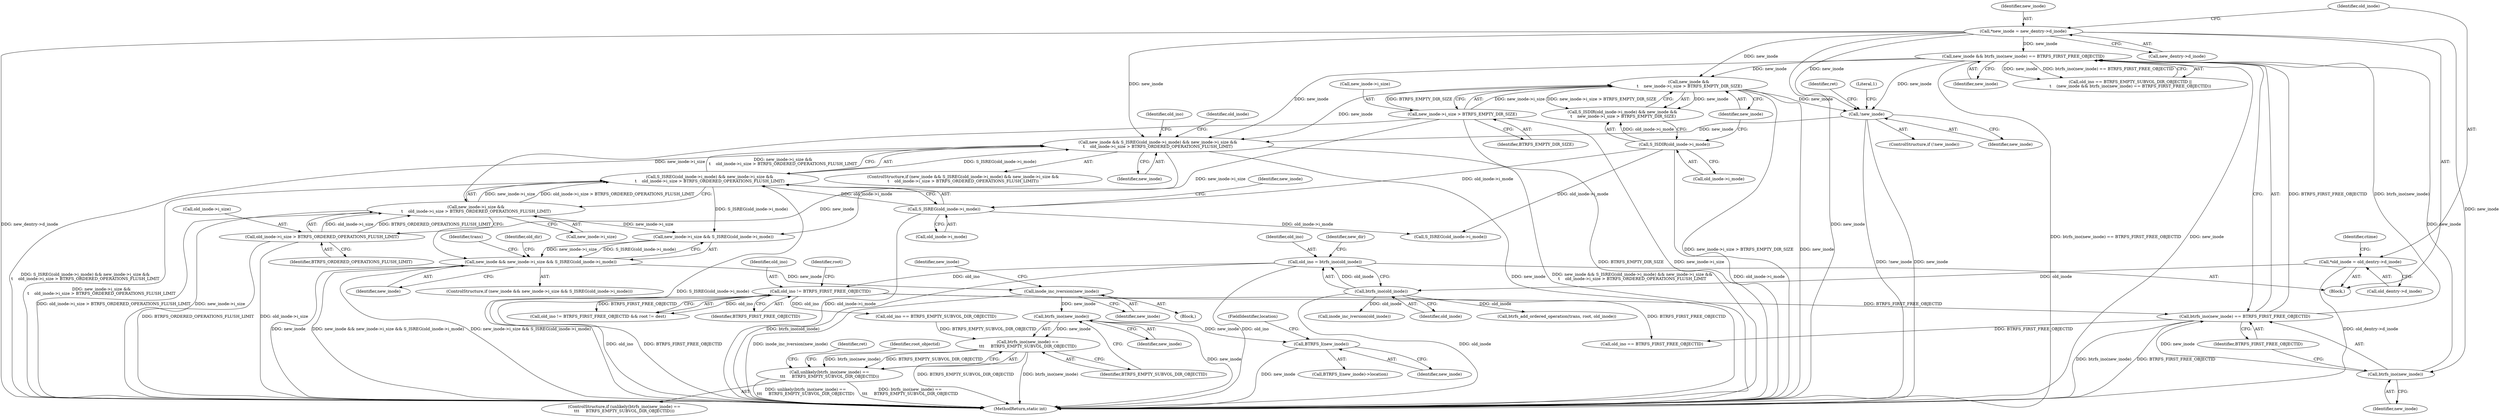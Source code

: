digraph "0_linux_9c52057c698fb96f8f07e7a4bcf4801a092bda89_0@pointer" {
"1000249" [label="(Call,new_inode && S_ISREG(old_inode->i_mode) && new_inode->i_size &&\n\t    old_inode->i_size > BTRFS_ORDERED_OPERATIONS_FLUSH_LIMIT)"];
"1000234" [label="(Call,!new_inode)"];
"1000132" [label="(Call,*new_inode = new_dentry->d_inode)"];
"1000182" [label="(Call,new_inode && btrfs_ino(new_inode) == BTRFS_FIRST_FREE_OBJECTID)"];
"1000185" [label="(Call,btrfs_ino(new_inode))"];
"1000184" [label="(Call,btrfs_ino(new_inode) == BTRFS_FIRST_FREE_OBJECTID)"];
"1000168" [label="(Call,old_ino != BTRFS_FIRST_FREE_OBJECTID)"];
"1000154" [label="(Call,old_ino = btrfs_ino(old_inode))"];
"1000156" [label="(Call,btrfs_ino(old_inode))"];
"1000138" [label="(Call,*old_inode = old_dentry->d_inode)"];
"1000197" [label="(Call,new_inode &&\n \t    new_inode->i_size > BTRFS_EMPTY_DIR_SIZE)"];
"1000199" [label="(Call,new_inode->i_size > BTRFS_EMPTY_DIR_SIZE)"];
"1000251" [label="(Call,S_ISREG(old_inode->i_mode) && new_inode->i_size &&\n\t    old_inode->i_size > BTRFS_ORDERED_OPERATIONS_FLUSH_LIMIT)"];
"1000252" [label="(Call,S_ISREG(old_inode->i_mode))"];
"1000193" [label="(Call,S_ISDIR(old_inode->i_mode))"];
"1000256" [label="(Call,new_inode->i_size &&\n\t    old_inode->i_size > BTRFS_ORDERED_OPERATIONS_FLUSH_LIMIT)"];
"1000260" [label="(Call,old_inode->i_size > BTRFS_ORDERED_OPERATIONS_FLUSH_LIMIT)"];
"1000352" [label="(Call,new_inode && new_inode->i_size && S_ISREG(old_inode->i_mode))"];
"1000482" [label="(Call,inode_inc_iversion(new_inode))"];
"1000492" [label="(Call,btrfs_ino(new_inode))"];
"1000491" [label="(Call,btrfs_ino(new_inode) ==\n\t\t\t     BTRFS_EMPTY_SUBVOL_DIR_OBJECTID)"];
"1000490" [label="(Call,unlikely(btrfs_ino(new_inode) ==\n\t\t\t     BTRFS_EMPTY_SUBVOL_DIR_OBJECTID))"];
"1000500" [label="(Call,BTRFS_I(new_inode))"];
"1000271" [label="(Identifier,old_ino)"];
"1000140" [label="(Call,old_dentry->d_inode)"];
"1000197" [label="(Call,new_inode &&\n \t    new_inode->i_size > BTRFS_EMPTY_DIR_SIZE)"];
"1000260" [label="(Call,old_inode->i_size > BTRFS_ORDERED_OPERATIONS_FLUSH_LIMIT)"];
"1000139" [label="(Identifier,old_inode)"];
"1000183" [label="(Identifier,new_inode)"];
"1000169" [label="(Identifier,old_ino)"];
"1000251" [label="(Call,S_ISREG(old_inode->i_mode) && new_inode->i_size &&\n\t    old_inode->i_size > BTRFS_ORDERED_OPERATIONS_FLUSH_LIMIT)"];
"1000235" [label="(Identifier,new_inode)"];
"1000482" [label="(Call,inode_inc_iversion(new_inode))"];
"1000179" [label="(Call,old_ino == BTRFS_EMPTY_SUBVOL_DIR_OBJECTID)"];
"1000170" [label="(Identifier,BTRFS_FIRST_FREE_OBJECTID)"];
"1000200" [label="(Call,new_inode->i_size)"];
"1000494" [label="(Identifier,BTRFS_EMPTY_SUBVOL_DIR_OBJECTID)"];
"1000194" [label="(Call,old_inode->i_mode)"];
"1000500" [label="(Call,BTRFS_I(new_inode))"];
"1000256" [label="(Call,new_inode->i_size &&\n\t    old_inode->i_size > BTRFS_ORDERED_OPERATIONS_FLUSH_LIMIT)"];
"1000270" [label="(Call,old_ino == BTRFS_FIRST_FREE_OBJECTID)"];
"1000233" [label="(ControlStructure,if (!new_inode))"];
"1000192" [label="(Call,S_ISDIR(old_inode->i_mode) && new_inode &&\n \t    new_inode->i_size > BTRFS_EMPTY_DIR_SIZE)"];
"1000493" [label="(Identifier,new_inode)"];
"1000501" [label="(Identifier,new_inode)"];
"1000187" [label="(Identifier,BTRFS_FIRST_FREE_OBJECTID)"];
"1000363" [label="(Identifier,trans)"];
"1000248" [label="(ControlStructure,if (new_inode && S_ISREG(old_inode->i_mode) && new_inode->i_size &&\n\t    old_inode->i_size > BTRFS_ORDERED_OPERATIONS_FLUSH_LIMIT))"];
"1000481" [label="(Block,)"];
"1000530" [label="(Identifier,ret)"];
"1000249" [label="(Call,new_inode && S_ISREG(old_inode->i_mode) && new_inode->i_size &&\n\t    old_inode->i_size > BTRFS_ORDERED_OPERATIONS_FLUSH_LIMIT)"];
"1000252" [label="(Call,S_ISREG(old_inode->i_mode))"];
"1000502" [label="(FieldIdentifier,location)"];
"1000198" [label="(Identifier,new_inode)"];
"1000489" [label="(ControlStructure,if (unlikely(btrfs_ino(new_inode) ==\n\t\t\t     BTRFS_EMPTY_SUBVOL_DIR_OBJECTID)))"];
"1000133" [label="(Identifier,new_inode)"];
"1000354" [label="(Call,new_inode->i_size && S_ISREG(old_inode->i_mode))"];
"1000154" [label="(Call,old_ino = btrfs_ino(old_inode))"];
"1000186" [label="(Identifier,new_inode)"];
"1000203" [label="(Identifier,BTRFS_EMPTY_DIR_SIZE)"];
"1000352" [label="(Call,new_inode && new_inode->i_size && S_ISREG(old_inode->i_mode))"];
"1000486" [label="(Identifier,new_inode)"];
"1000193" [label="(Call,S_ISDIR(old_inode->i_mode))"];
"1000362" [label="(Call,btrfs_add_ordered_operation(trans, root, old_inode))"];
"1000491" [label="(Call,btrfs_ino(new_inode) ==\n\t\t\t     BTRFS_EMPTY_SUBVOL_DIR_OBJECTID)"];
"1000499" [label="(Call,BTRFS_I(new_inode)->location)"];
"1000253" [label="(Call,old_inode->i_mode)"];
"1000178" [label="(Call,old_ino == BTRFS_EMPTY_SUBVOL_DIR_OBJECTID ||\n\t    (new_inode && btrfs_ino(new_inode) == BTRFS_FIRST_FREE_OBJECTID))"];
"1000264" [label="(Identifier,BTRFS_ORDERED_OPERATIONS_FLUSH_LIMIT)"];
"1000199" [label="(Call,new_inode->i_size > BTRFS_EMPTY_DIR_SIZE)"];
"1000267" [label="(Identifier,old_inode)"];
"1000640" [label="(MethodReturn,static int)"];
"1000246" [label="(Identifier,ret)"];
"1000261" [label="(Call,old_inode->i_size)"];
"1000115" [label="(Block,)"];
"1000138" [label="(Call,*old_inode = old_dentry->d_inode)"];
"1000358" [label="(Call,S_ISREG(old_inode->i_mode))"];
"1000167" [label="(Call,old_ino != BTRFS_FIRST_FREE_OBJECTID && root != dest)"];
"1000492" [label="(Call,btrfs_ino(new_inode))"];
"1000490" [label="(Call,unlikely(btrfs_ino(new_inode) ==\n\t\t\t     BTRFS_EMPTY_SUBVOL_DIR_OBJECTID))"];
"1000351" [label="(ControlStructure,if (new_inode && new_inode->i_size && S_ISREG(old_inode->i_mode)))"];
"1000185" [label="(Call,btrfs_ino(new_inode))"];
"1000483" [label="(Identifier,new_inode)"];
"1000155" [label="(Identifier,old_ino)"];
"1000370" [label="(Call,inode_inc_iversion(old_inode))"];
"1000497" [label="(Identifier,root_objectid)"];
"1000134" [label="(Call,new_dentry->d_inode)"];
"1000161" [label="(Identifier,new_dir)"];
"1000156" [label="(Call,btrfs_ino(old_inode))"];
"1000157" [label="(Identifier,old_inode)"];
"1000132" [label="(Call,*new_inode = new_dentry->d_inode)"];
"1000353" [label="(Identifier,new_inode)"];
"1000184" [label="(Call,btrfs_ino(new_inode) == BTRFS_FIRST_FREE_OBJECTID)"];
"1000234" [label="(Call,!new_inode)"];
"1000238" [label="(Literal,1)"];
"1000367" [label="(Identifier,old_dir)"];
"1000168" [label="(Call,old_ino != BTRFS_FIRST_FREE_OBJECTID)"];
"1000250" [label="(Identifier,new_inode)"];
"1000182" [label="(Call,new_inode && btrfs_ino(new_inode) == BTRFS_FIRST_FREE_OBJECTID)"];
"1000257" [label="(Call,new_inode->i_size)"];
"1000258" [label="(Identifier,new_inode)"];
"1000172" [label="(Identifier,root)"];
"1000145" [label="(Identifier,ctime)"];
"1000249" -> "1000248"  [label="AST: "];
"1000249" -> "1000250"  [label="CFG: "];
"1000249" -> "1000251"  [label="CFG: "];
"1000250" -> "1000249"  [label="AST: "];
"1000251" -> "1000249"  [label="AST: "];
"1000267" -> "1000249"  [label="CFG: "];
"1000271" -> "1000249"  [label="CFG: "];
"1000249" -> "1000640"  [label="DDG: S_ISREG(old_inode->i_mode) && new_inode->i_size &&\n\t    old_inode->i_size > BTRFS_ORDERED_OPERATIONS_FLUSH_LIMIT"];
"1000249" -> "1000640"  [label="DDG: new_inode"];
"1000249" -> "1000640"  [label="DDG: new_inode && S_ISREG(old_inode->i_mode) && new_inode->i_size &&\n\t    old_inode->i_size > BTRFS_ORDERED_OPERATIONS_FLUSH_LIMIT"];
"1000234" -> "1000249"  [label="DDG: new_inode"];
"1000132" -> "1000249"  [label="DDG: new_inode"];
"1000182" -> "1000249"  [label="DDG: new_inode"];
"1000197" -> "1000249"  [label="DDG: new_inode"];
"1000251" -> "1000249"  [label="DDG: S_ISREG(old_inode->i_mode)"];
"1000251" -> "1000249"  [label="DDG: new_inode->i_size &&\n\t    old_inode->i_size > BTRFS_ORDERED_OPERATIONS_FLUSH_LIMIT"];
"1000249" -> "1000352"  [label="DDG: new_inode"];
"1000234" -> "1000233"  [label="AST: "];
"1000234" -> "1000235"  [label="CFG: "];
"1000235" -> "1000234"  [label="AST: "];
"1000238" -> "1000234"  [label="CFG: "];
"1000246" -> "1000234"  [label="CFG: "];
"1000234" -> "1000640"  [label="DDG: new_inode"];
"1000234" -> "1000640"  [label="DDG: !new_inode"];
"1000132" -> "1000234"  [label="DDG: new_inode"];
"1000182" -> "1000234"  [label="DDG: new_inode"];
"1000197" -> "1000234"  [label="DDG: new_inode"];
"1000132" -> "1000115"  [label="AST: "];
"1000132" -> "1000134"  [label="CFG: "];
"1000133" -> "1000132"  [label="AST: "];
"1000134" -> "1000132"  [label="AST: "];
"1000139" -> "1000132"  [label="CFG: "];
"1000132" -> "1000640"  [label="DDG: new_dentry->d_inode"];
"1000132" -> "1000640"  [label="DDG: new_inode"];
"1000132" -> "1000182"  [label="DDG: new_inode"];
"1000132" -> "1000185"  [label="DDG: new_inode"];
"1000132" -> "1000197"  [label="DDG: new_inode"];
"1000182" -> "1000178"  [label="AST: "];
"1000182" -> "1000183"  [label="CFG: "];
"1000182" -> "1000184"  [label="CFG: "];
"1000183" -> "1000182"  [label="AST: "];
"1000184" -> "1000182"  [label="AST: "];
"1000178" -> "1000182"  [label="CFG: "];
"1000182" -> "1000640"  [label="DDG: btrfs_ino(new_inode) == BTRFS_FIRST_FREE_OBJECTID"];
"1000182" -> "1000640"  [label="DDG: new_inode"];
"1000182" -> "1000178"  [label="DDG: new_inode"];
"1000182" -> "1000178"  [label="DDG: btrfs_ino(new_inode) == BTRFS_FIRST_FREE_OBJECTID"];
"1000185" -> "1000182"  [label="DDG: new_inode"];
"1000184" -> "1000182"  [label="DDG: btrfs_ino(new_inode)"];
"1000184" -> "1000182"  [label="DDG: BTRFS_FIRST_FREE_OBJECTID"];
"1000182" -> "1000197"  [label="DDG: new_inode"];
"1000185" -> "1000184"  [label="AST: "];
"1000185" -> "1000186"  [label="CFG: "];
"1000186" -> "1000185"  [label="AST: "];
"1000187" -> "1000185"  [label="CFG: "];
"1000185" -> "1000184"  [label="DDG: new_inode"];
"1000184" -> "1000187"  [label="CFG: "];
"1000187" -> "1000184"  [label="AST: "];
"1000184" -> "1000640"  [label="DDG: BTRFS_FIRST_FREE_OBJECTID"];
"1000184" -> "1000640"  [label="DDG: btrfs_ino(new_inode)"];
"1000168" -> "1000184"  [label="DDG: BTRFS_FIRST_FREE_OBJECTID"];
"1000184" -> "1000270"  [label="DDG: BTRFS_FIRST_FREE_OBJECTID"];
"1000168" -> "1000167"  [label="AST: "];
"1000168" -> "1000170"  [label="CFG: "];
"1000169" -> "1000168"  [label="AST: "];
"1000170" -> "1000168"  [label="AST: "];
"1000172" -> "1000168"  [label="CFG: "];
"1000167" -> "1000168"  [label="CFG: "];
"1000168" -> "1000640"  [label="DDG: old_ino"];
"1000168" -> "1000640"  [label="DDG: BTRFS_FIRST_FREE_OBJECTID"];
"1000168" -> "1000167"  [label="DDG: old_ino"];
"1000168" -> "1000167"  [label="DDG: BTRFS_FIRST_FREE_OBJECTID"];
"1000154" -> "1000168"  [label="DDG: old_ino"];
"1000168" -> "1000179"  [label="DDG: old_ino"];
"1000168" -> "1000270"  [label="DDG: BTRFS_FIRST_FREE_OBJECTID"];
"1000154" -> "1000115"  [label="AST: "];
"1000154" -> "1000156"  [label="CFG: "];
"1000155" -> "1000154"  [label="AST: "];
"1000156" -> "1000154"  [label="AST: "];
"1000161" -> "1000154"  [label="CFG: "];
"1000154" -> "1000640"  [label="DDG: old_ino"];
"1000154" -> "1000640"  [label="DDG: btrfs_ino(old_inode)"];
"1000156" -> "1000154"  [label="DDG: old_inode"];
"1000156" -> "1000157"  [label="CFG: "];
"1000157" -> "1000156"  [label="AST: "];
"1000156" -> "1000640"  [label="DDG: old_inode"];
"1000138" -> "1000156"  [label="DDG: old_inode"];
"1000156" -> "1000362"  [label="DDG: old_inode"];
"1000156" -> "1000370"  [label="DDG: old_inode"];
"1000138" -> "1000115"  [label="AST: "];
"1000138" -> "1000140"  [label="CFG: "];
"1000139" -> "1000138"  [label="AST: "];
"1000140" -> "1000138"  [label="AST: "];
"1000145" -> "1000138"  [label="CFG: "];
"1000138" -> "1000640"  [label="DDG: old_dentry->d_inode"];
"1000197" -> "1000192"  [label="AST: "];
"1000197" -> "1000198"  [label="CFG: "];
"1000197" -> "1000199"  [label="CFG: "];
"1000198" -> "1000197"  [label="AST: "];
"1000199" -> "1000197"  [label="AST: "];
"1000192" -> "1000197"  [label="CFG: "];
"1000197" -> "1000640"  [label="DDG: new_inode->i_size > BTRFS_EMPTY_DIR_SIZE"];
"1000197" -> "1000640"  [label="DDG: new_inode"];
"1000197" -> "1000192"  [label="DDG: new_inode"];
"1000197" -> "1000192"  [label="DDG: new_inode->i_size > BTRFS_EMPTY_DIR_SIZE"];
"1000199" -> "1000197"  [label="DDG: new_inode->i_size"];
"1000199" -> "1000197"  [label="DDG: BTRFS_EMPTY_DIR_SIZE"];
"1000199" -> "1000203"  [label="CFG: "];
"1000200" -> "1000199"  [label="AST: "];
"1000203" -> "1000199"  [label="AST: "];
"1000199" -> "1000640"  [label="DDG: new_inode->i_size"];
"1000199" -> "1000640"  [label="DDG: BTRFS_EMPTY_DIR_SIZE"];
"1000199" -> "1000256"  [label="DDG: new_inode->i_size"];
"1000199" -> "1000354"  [label="DDG: new_inode->i_size"];
"1000251" -> "1000252"  [label="CFG: "];
"1000251" -> "1000256"  [label="CFG: "];
"1000252" -> "1000251"  [label="AST: "];
"1000256" -> "1000251"  [label="AST: "];
"1000251" -> "1000640"  [label="DDG: S_ISREG(old_inode->i_mode)"];
"1000251" -> "1000640"  [label="DDG: new_inode->i_size &&\n\t    old_inode->i_size > BTRFS_ORDERED_OPERATIONS_FLUSH_LIMIT"];
"1000252" -> "1000251"  [label="DDG: old_inode->i_mode"];
"1000256" -> "1000251"  [label="DDG: new_inode->i_size"];
"1000256" -> "1000251"  [label="DDG: old_inode->i_size > BTRFS_ORDERED_OPERATIONS_FLUSH_LIMIT"];
"1000251" -> "1000354"  [label="DDG: S_ISREG(old_inode->i_mode)"];
"1000252" -> "1000253"  [label="CFG: "];
"1000253" -> "1000252"  [label="AST: "];
"1000258" -> "1000252"  [label="CFG: "];
"1000252" -> "1000640"  [label="DDG: old_inode->i_mode"];
"1000193" -> "1000252"  [label="DDG: old_inode->i_mode"];
"1000252" -> "1000358"  [label="DDG: old_inode->i_mode"];
"1000193" -> "1000192"  [label="AST: "];
"1000193" -> "1000194"  [label="CFG: "];
"1000194" -> "1000193"  [label="AST: "];
"1000198" -> "1000193"  [label="CFG: "];
"1000192" -> "1000193"  [label="CFG: "];
"1000193" -> "1000640"  [label="DDG: old_inode->i_mode"];
"1000193" -> "1000192"  [label="DDG: old_inode->i_mode"];
"1000193" -> "1000358"  [label="DDG: old_inode->i_mode"];
"1000256" -> "1000257"  [label="CFG: "];
"1000256" -> "1000260"  [label="CFG: "];
"1000257" -> "1000256"  [label="AST: "];
"1000260" -> "1000256"  [label="AST: "];
"1000256" -> "1000640"  [label="DDG: old_inode->i_size > BTRFS_ORDERED_OPERATIONS_FLUSH_LIMIT"];
"1000256" -> "1000640"  [label="DDG: new_inode->i_size"];
"1000260" -> "1000256"  [label="DDG: old_inode->i_size"];
"1000260" -> "1000256"  [label="DDG: BTRFS_ORDERED_OPERATIONS_FLUSH_LIMIT"];
"1000256" -> "1000354"  [label="DDG: new_inode->i_size"];
"1000260" -> "1000264"  [label="CFG: "];
"1000261" -> "1000260"  [label="AST: "];
"1000264" -> "1000260"  [label="AST: "];
"1000260" -> "1000640"  [label="DDG: BTRFS_ORDERED_OPERATIONS_FLUSH_LIMIT"];
"1000260" -> "1000640"  [label="DDG: old_inode->i_size"];
"1000352" -> "1000351"  [label="AST: "];
"1000352" -> "1000353"  [label="CFG: "];
"1000352" -> "1000354"  [label="CFG: "];
"1000353" -> "1000352"  [label="AST: "];
"1000354" -> "1000352"  [label="AST: "];
"1000363" -> "1000352"  [label="CFG: "];
"1000367" -> "1000352"  [label="CFG: "];
"1000352" -> "1000640"  [label="DDG: new_inode"];
"1000352" -> "1000640"  [label="DDG: new_inode && new_inode->i_size && S_ISREG(old_inode->i_mode)"];
"1000352" -> "1000640"  [label="DDG: new_inode->i_size && S_ISREG(old_inode->i_mode)"];
"1000354" -> "1000352"  [label="DDG: new_inode->i_size"];
"1000354" -> "1000352"  [label="DDG: S_ISREG(old_inode->i_mode)"];
"1000352" -> "1000482"  [label="DDG: new_inode"];
"1000482" -> "1000481"  [label="AST: "];
"1000482" -> "1000483"  [label="CFG: "];
"1000483" -> "1000482"  [label="AST: "];
"1000486" -> "1000482"  [label="CFG: "];
"1000482" -> "1000640"  [label="DDG: inode_inc_iversion(new_inode)"];
"1000482" -> "1000492"  [label="DDG: new_inode"];
"1000492" -> "1000491"  [label="AST: "];
"1000492" -> "1000493"  [label="CFG: "];
"1000493" -> "1000492"  [label="AST: "];
"1000494" -> "1000492"  [label="CFG: "];
"1000492" -> "1000640"  [label="DDG: new_inode"];
"1000492" -> "1000491"  [label="DDG: new_inode"];
"1000492" -> "1000500"  [label="DDG: new_inode"];
"1000491" -> "1000490"  [label="AST: "];
"1000491" -> "1000494"  [label="CFG: "];
"1000494" -> "1000491"  [label="AST: "];
"1000490" -> "1000491"  [label="CFG: "];
"1000491" -> "1000640"  [label="DDG: BTRFS_EMPTY_SUBVOL_DIR_OBJECTID"];
"1000491" -> "1000640"  [label="DDG: btrfs_ino(new_inode)"];
"1000491" -> "1000490"  [label="DDG: btrfs_ino(new_inode)"];
"1000491" -> "1000490"  [label="DDG: BTRFS_EMPTY_SUBVOL_DIR_OBJECTID"];
"1000179" -> "1000491"  [label="DDG: BTRFS_EMPTY_SUBVOL_DIR_OBJECTID"];
"1000490" -> "1000489"  [label="AST: "];
"1000497" -> "1000490"  [label="CFG: "];
"1000530" -> "1000490"  [label="CFG: "];
"1000490" -> "1000640"  [label="DDG: btrfs_ino(new_inode) ==\n\t\t\t     BTRFS_EMPTY_SUBVOL_DIR_OBJECTID"];
"1000490" -> "1000640"  [label="DDG: unlikely(btrfs_ino(new_inode) ==\n\t\t\t     BTRFS_EMPTY_SUBVOL_DIR_OBJECTID)"];
"1000500" -> "1000499"  [label="AST: "];
"1000500" -> "1000501"  [label="CFG: "];
"1000501" -> "1000500"  [label="AST: "];
"1000502" -> "1000500"  [label="CFG: "];
"1000500" -> "1000640"  [label="DDG: new_inode"];
}
